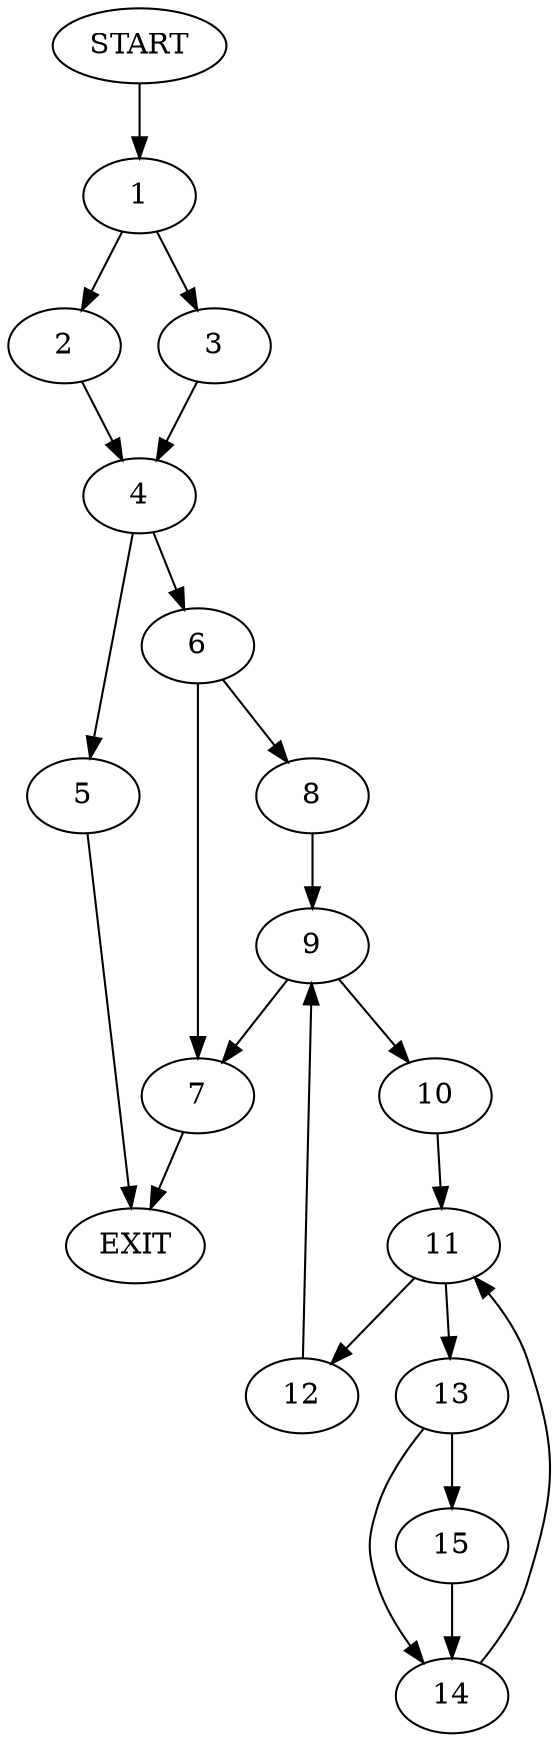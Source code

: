 digraph {
0 [label="START"]
16 [label="EXIT"]
0 -> 1
1 -> 2
1 -> 3
2 -> 4
3 -> 4
4 -> 5
4 -> 6
5 -> 16
6 -> 7
6 -> 8
7 -> 16
8 -> 9
9 -> 7
9 -> 10
10 -> 11
11 -> 12
11 -> 13
12 -> 9
13 -> 14
13 -> 15
14 -> 11
15 -> 14
}
